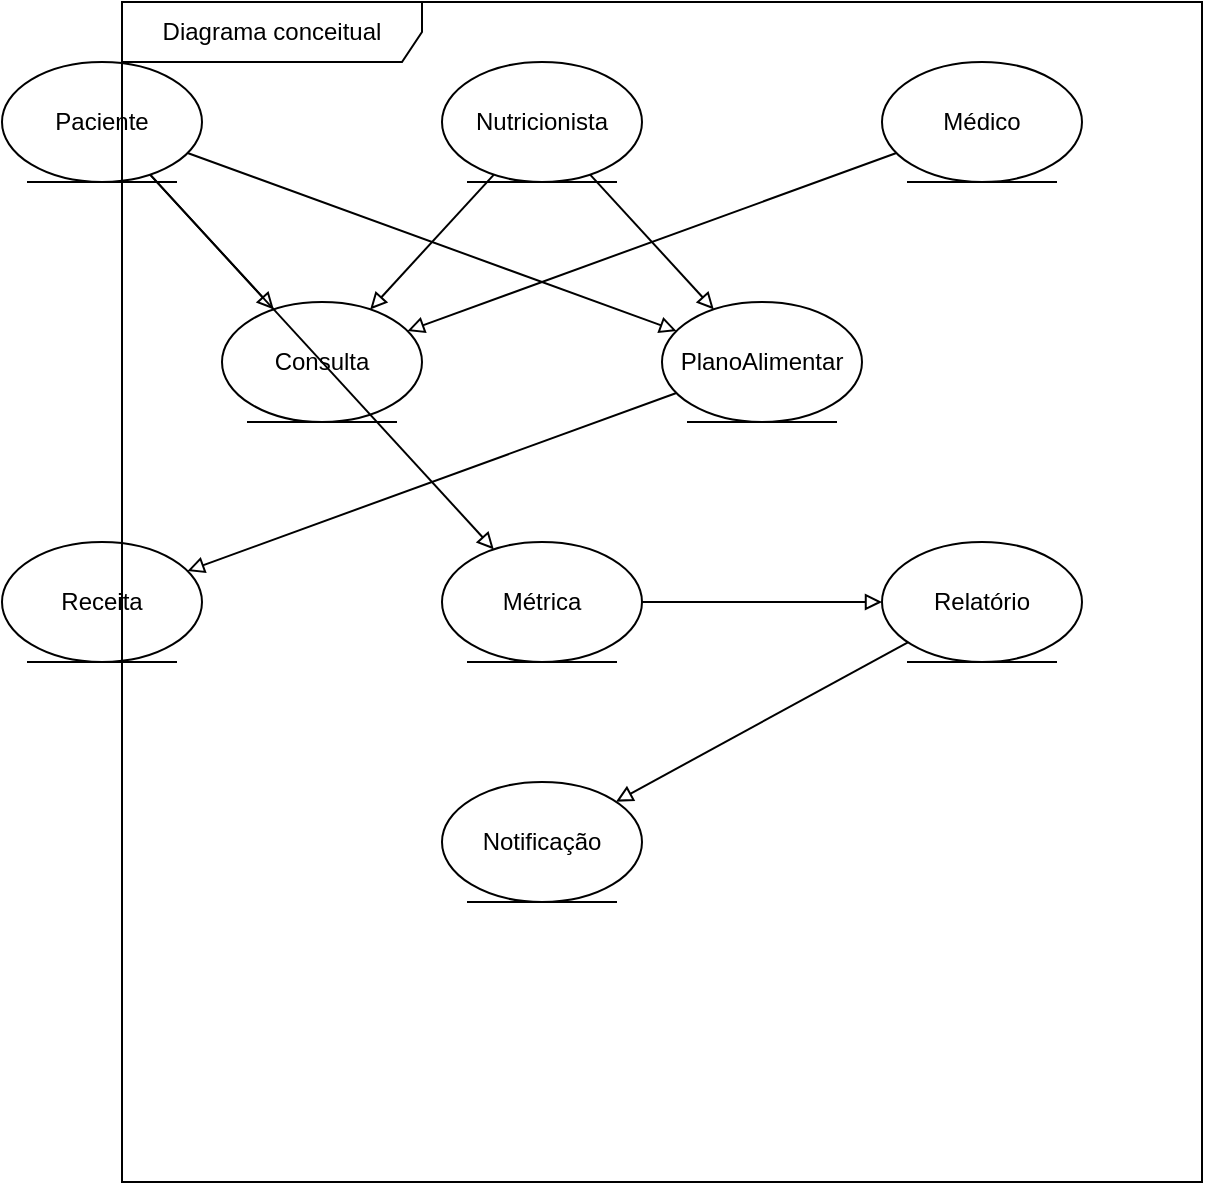 <mxfile version="27.0.6">
  <diagram name="Página-1" id="nXQz9VLSLlL5GwqTy-l1">
    <mxGraphModel dx="655" dy="383" grid="1" gridSize="10" guides="1" tooltips="1" connect="1" arrows="1" fold="1" page="1" pageScale="1" pageWidth="827" pageHeight="1169" math="0" shadow="0" adaptiveColors="none">
      <root>
        <mxCell id="0" />
        <mxCell id="1" parent="0" />
        <mxCell id="yfyngpZ6kTW5o_8SKnOL-1" value="Paciente" style="ellipse;shape=umlEntity;whiteSpace=wrap;html=1;" parent="1" vertex="1">
          <mxGeometry x="100" y="80" width="100" height="60" as="geometry" />
        </mxCell>
        <mxCell id="yfyngpZ6kTW5o_8SKnOL-2" value="Nutricionista" style="ellipse;shape=umlEntity;whiteSpace=wrap;html=1;" parent="1" vertex="1">
          <mxGeometry x="320" y="80" width="100" height="60" as="geometry" />
        </mxCell>
        <mxCell id="yfyngpZ6kTW5o_8SKnOL-3" value="Médico" style="ellipse;shape=umlEntity;whiteSpace=wrap;html=1;" parent="1" vertex="1">
          <mxGeometry x="540" y="80" width="100" height="60" as="geometry" />
        </mxCell>
        <mxCell id="yfyngpZ6kTW5o_8SKnOL-4" value="Consulta" style="ellipse;shape=umlEntity;whiteSpace=wrap;html=1;" parent="1" vertex="1">
          <mxGeometry x="210" y="200" width="100" height="60" as="geometry" />
        </mxCell>
        <mxCell id="yfyngpZ6kTW5o_8SKnOL-5" value="PlanoAlimentar" style="ellipse;shape=umlEntity;whiteSpace=wrap;html=1;" parent="1" vertex="1">
          <mxGeometry x="430" y="200" width="100" height="60" as="geometry" />
        </mxCell>
        <mxCell id="yfyngpZ6kTW5o_8SKnOL-6" value="Receita" style="ellipse;shape=umlEntity;whiteSpace=wrap;html=1;" parent="1" vertex="1">
          <mxGeometry x="100" y="320" width="100" height="60" as="geometry" />
        </mxCell>
        <mxCell id="yfyngpZ6kTW5o_8SKnOL-7" value="Métrica" style="ellipse;shape=umlEntity;whiteSpace=wrap;html=1;" parent="1" vertex="1">
          <mxGeometry x="320" y="320" width="100" height="60" as="geometry" />
        </mxCell>
        <mxCell id="yfyngpZ6kTW5o_8SKnOL-8" value="Relatório" style="ellipse;shape=umlEntity;whiteSpace=wrap;html=1;" parent="1" vertex="1">
          <mxGeometry x="540" y="320" width="100" height="60" as="geometry" />
        </mxCell>
        <mxCell id="yfyngpZ6kTW5o_8SKnOL-9" value="Notificação" style="ellipse;shape=umlEntity;whiteSpace=wrap;html=1;" parent="1" vertex="1">
          <mxGeometry x="320" y="440" width="100" height="60" as="geometry" />
        </mxCell>

        <!-- Relacionamentos principais -->
        <mxCell id="rel1" style="endArrow=block;endFill=0;" parent="1" source="yfyngpZ6kTW5o_8SKnOL-1" target="yfyngpZ6kTW5o_8SKnOL-4" edge="1">
          <mxGeometry relative="1" as="geometry" />
        </mxCell>
        <mxCell id="rel2" style="endArrow=block;endFill=0;" parent="1" source="yfyngpZ6kTW5o_8SKnOL-2" target="yfyngpZ6kTW5o_8SKnOL-4" edge="1">
          <mxGeometry relative="1" as="geometry" />
        </mxCell>
        <mxCell id="rel3" style="endArrow=block;endFill=0;" parent="1" source="yfyngpZ6kTW5o_8SKnOL-3" target="yfyngpZ6kTW5o_8SKnOL-4" edge="1">
          <mxGeometry relative="1" as="geometry" />
        </mxCell>
        <mxCell id="rel4" style="endArrow=block;endFill=0;" parent="1" source="yfyngpZ6kTW5o_8SKnOL-1" target="yfyngpZ6kTW5o_8SKnOL-5" edge="1">
          <mxGeometry relative="1" as="geometry" />
        </mxCell>
        <mxCell id="rel5" style="endArrow=block;endFill=0;" parent="1" source="yfyngpZ6kTW5o_8SKnOL-2" target="yfyngpZ6kTW5o_8SKnOL-5" edge="1">
          <mxGeometry relative="1" as="geometry" />
        </mxCell>
        <mxCell id="rel6" style="endArrow=block;endFill=0;" parent="1" source="yfyngpZ6kTW5o_8SKnOL-5" target="yfyngpZ6kTW5o_8SKnOL-6" edge="1">
          <mxGeometry relative="1" as="geometry" />
        </mxCell>
        <mxCell id="rel7" style="endArrow=block;endFill=0;" parent="1" source="yfyngpZ6kTW5o_8SKnOL-1" target="yfyngpZ6kTW5o_8SKnOL-7" edge="1">
          <mxGeometry relative="1" as="geometry" />
        </mxCell>
        <mxCell id="rel8" style="endArrow=block;endFill=0;" parent="1" source="yfyngpZ6kTW5o_8SKnOL-7" target="yfyngpZ6kTW5o_8SKnOL-8" edge="1">
          <mxGeometry relative="1" as="geometry" />
        </mxCell>
        <mxCell id="rel9" style="endArrow=block;endFill=0;" parent="1" source="yfyngpZ6kTW5o_8SKnOL-8" target="yfyngpZ6kTW5o_8SKnOL-9" edge="1">
          <mxGeometry relative="1" as="geometry" />
        </mxCell>
        <mxCell id="gZ_IPukIXz_eJjO1my4D-1" value="Diagrama conceitual" style="shape=umlFrame;whiteSpace=wrap;html=1;pointerEvents=0;width=150;height=30;" vertex="1" parent="1">
          <mxGeometry x="160" y="50" width="540" height="590" as="geometry" />
        </mxCell>
      </root>
    </mxGraphModel>
  </diagram>
</mxfile>